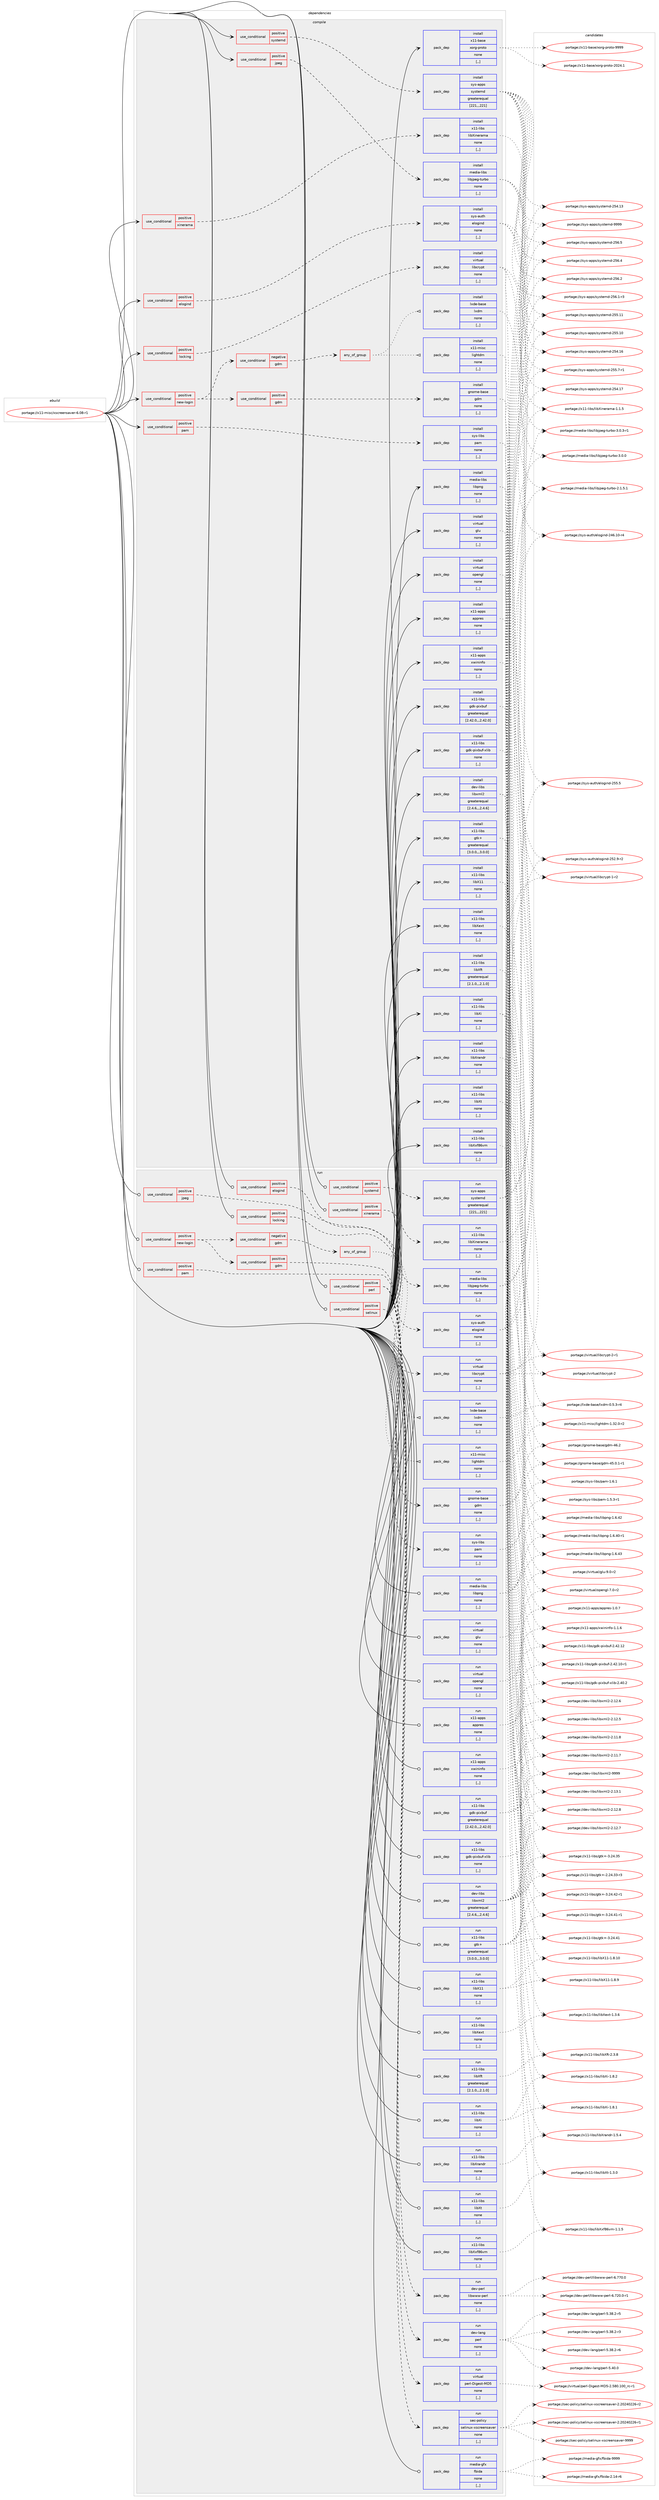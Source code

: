 digraph prolog {

# *************
# Graph options
# *************

newrank=true;
concentrate=true;
compound=true;
graph [rankdir=LR,fontname=Helvetica,fontsize=10,ranksep=1.5];#, ranksep=2.5, nodesep=0.2];
edge  [arrowhead=vee];
node  [fontname=Helvetica,fontsize=10];

# **********
# The ebuild
# **********

subgraph cluster_leftcol {
color=gray;
label=<<i>ebuild</i>>;
id [label="portage://x11-misc/xscreensaver-6.08-r1", color=red, width=4, href="../x11-misc/xscreensaver-6.08-r1.svg"];
}

# ****************
# The dependencies
# ****************

subgraph cluster_midcol {
color=gray;
label=<<i>dependencies</i>>;
subgraph cluster_compile {
fillcolor="#eeeeee";
style=filled;
label=<<i>compile</i>>;
subgraph cond12636 {
dependency36444 [label=<<TABLE BORDER="0" CELLBORDER="1" CELLSPACING="0" CELLPADDING="4"><TR><TD ROWSPAN="3" CELLPADDING="10">use_conditional</TD></TR><TR><TD>positive</TD></TR><TR><TD>elogind</TD></TR></TABLE>>, shape=none, color=red];
subgraph pack23523 {
dependency36445 [label=<<TABLE BORDER="0" CELLBORDER="1" CELLSPACING="0" CELLPADDING="4" WIDTH="220"><TR><TD ROWSPAN="6" CELLPADDING="30">pack_dep</TD></TR><TR><TD WIDTH="110">install</TD></TR><TR><TD>sys-auth</TD></TR><TR><TD>elogind</TD></TR><TR><TD>none</TD></TR><TR><TD>[,,]</TD></TR></TABLE>>, shape=none, color=blue];
}
dependency36444:e -> dependency36445:w [weight=20,style="dashed",arrowhead="vee"];
}
id:e -> dependency36444:w [weight=20,style="solid",arrowhead="vee"];
subgraph cond12637 {
dependency36446 [label=<<TABLE BORDER="0" CELLBORDER="1" CELLSPACING="0" CELLPADDING="4"><TR><TD ROWSPAN="3" CELLPADDING="10">use_conditional</TD></TR><TR><TD>positive</TD></TR><TR><TD>jpeg</TD></TR></TABLE>>, shape=none, color=red];
subgraph pack23524 {
dependency36447 [label=<<TABLE BORDER="0" CELLBORDER="1" CELLSPACING="0" CELLPADDING="4" WIDTH="220"><TR><TD ROWSPAN="6" CELLPADDING="30">pack_dep</TD></TR><TR><TD WIDTH="110">install</TD></TR><TR><TD>media-libs</TD></TR><TR><TD>libjpeg-turbo</TD></TR><TR><TD>none</TD></TR><TR><TD>[,,]</TD></TR></TABLE>>, shape=none, color=blue];
}
dependency36446:e -> dependency36447:w [weight=20,style="dashed",arrowhead="vee"];
}
id:e -> dependency36446:w [weight=20,style="solid",arrowhead="vee"];
subgraph cond12638 {
dependency36448 [label=<<TABLE BORDER="0" CELLBORDER="1" CELLSPACING="0" CELLPADDING="4"><TR><TD ROWSPAN="3" CELLPADDING="10">use_conditional</TD></TR><TR><TD>positive</TD></TR><TR><TD>locking</TD></TR></TABLE>>, shape=none, color=red];
subgraph pack23525 {
dependency36449 [label=<<TABLE BORDER="0" CELLBORDER="1" CELLSPACING="0" CELLPADDING="4" WIDTH="220"><TR><TD ROWSPAN="6" CELLPADDING="30">pack_dep</TD></TR><TR><TD WIDTH="110">install</TD></TR><TR><TD>virtual</TD></TR><TR><TD>libcrypt</TD></TR><TR><TD>none</TD></TR><TR><TD>[,,]</TD></TR></TABLE>>, shape=none, color=blue];
}
dependency36448:e -> dependency36449:w [weight=20,style="dashed",arrowhead="vee"];
}
id:e -> dependency36448:w [weight=20,style="solid",arrowhead="vee"];
subgraph cond12639 {
dependency36450 [label=<<TABLE BORDER="0" CELLBORDER="1" CELLSPACING="0" CELLPADDING="4"><TR><TD ROWSPAN="3" CELLPADDING="10">use_conditional</TD></TR><TR><TD>positive</TD></TR><TR><TD>new-login</TD></TR></TABLE>>, shape=none, color=red];
subgraph cond12640 {
dependency36451 [label=<<TABLE BORDER="0" CELLBORDER="1" CELLSPACING="0" CELLPADDING="4"><TR><TD ROWSPAN="3" CELLPADDING="10">use_conditional</TD></TR><TR><TD>positive</TD></TR><TR><TD>gdm</TD></TR></TABLE>>, shape=none, color=red];
subgraph pack23526 {
dependency36452 [label=<<TABLE BORDER="0" CELLBORDER="1" CELLSPACING="0" CELLPADDING="4" WIDTH="220"><TR><TD ROWSPAN="6" CELLPADDING="30">pack_dep</TD></TR><TR><TD WIDTH="110">install</TD></TR><TR><TD>gnome-base</TD></TR><TR><TD>gdm</TD></TR><TR><TD>none</TD></TR><TR><TD>[,,]</TD></TR></TABLE>>, shape=none, color=blue];
}
dependency36451:e -> dependency36452:w [weight=20,style="dashed",arrowhead="vee"];
}
dependency36450:e -> dependency36451:w [weight=20,style="dashed",arrowhead="vee"];
subgraph cond12641 {
dependency36453 [label=<<TABLE BORDER="0" CELLBORDER="1" CELLSPACING="0" CELLPADDING="4"><TR><TD ROWSPAN="3" CELLPADDING="10">use_conditional</TD></TR><TR><TD>negative</TD></TR><TR><TD>gdm</TD></TR></TABLE>>, shape=none, color=red];
subgraph any275 {
dependency36454 [label=<<TABLE BORDER="0" CELLBORDER="1" CELLSPACING="0" CELLPADDING="4"><TR><TD CELLPADDING="10">any_of_group</TD></TR></TABLE>>, shape=none, color=red];subgraph pack23527 {
dependency36455 [label=<<TABLE BORDER="0" CELLBORDER="1" CELLSPACING="0" CELLPADDING="4" WIDTH="220"><TR><TD ROWSPAN="6" CELLPADDING="30">pack_dep</TD></TR><TR><TD WIDTH="110">install</TD></TR><TR><TD>x11-misc</TD></TR><TR><TD>lightdm</TD></TR><TR><TD>none</TD></TR><TR><TD>[,,]</TD></TR></TABLE>>, shape=none, color=blue];
}
dependency36454:e -> dependency36455:w [weight=20,style="dotted",arrowhead="oinv"];
subgraph pack23528 {
dependency36456 [label=<<TABLE BORDER="0" CELLBORDER="1" CELLSPACING="0" CELLPADDING="4" WIDTH="220"><TR><TD ROWSPAN="6" CELLPADDING="30">pack_dep</TD></TR><TR><TD WIDTH="110">install</TD></TR><TR><TD>lxde-base</TD></TR><TR><TD>lxdm</TD></TR><TR><TD>none</TD></TR><TR><TD>[,,]</TD></TR></TABLE>>, shape=none, color=blue];
}
dependency36454:e -> dependency36456:w [weight=20,style="dotted",arrowhead="oinv"];
}
dependency36453:e -> dependency36454:w [weight=20,style="dashed",arrowhead="vee"];
}
dependency36450:e -> dependency36453:w [weight=20,style="dashed",arrowhead="vee"];
}
id:e -> dependency36450:w [weight=20,style="solid",arrowhead="vee"];
subgraph cond12642 {
dependency36457 [label=<<TABLE BORDER="0" CELLBORDER="1" CELLSPACING="0" CELLPADDING="4"><TR><TD ROWSPAN="3" CELLPADDING="10">use_conditional</TD></TR><TR><TD>positive</TD></TR><TR><TD>pam</TD></TR></TABLE>>, shape=none, color=red];
subgraph pack23529 {
dependency36458 [label=<<TABLE BORDER="0" CELLBORDER="1" CELLSPACING="0" CELLPADDING="4" WIDTH="220"><TR><TD ROWSPAN="6" CELLPADDING="30">pack_dep</TD></TR><TR><TD WIDTH="110">install</TD></TR><TR><TD>sys-libs</TD></TR><TR><TD>pam</TD></TR><TR><TD>none</TD></TR><TR><TD>[,,]</TD></TR></TABLE>>, shape=none, color=blue];
}
dependency36457:e -> dependency36458:w [weight=20,style="dashed",arrowhead="vee"];
}
id:e -> dependency36457:w [weight=20,style="solid",arrowhead="vee"];
subgraph cond12643 {
dependency36459 [label=<<TABLE BORDER="0" CELLBORDER="1" CELLSPACING="0" CELLPADDING="4"><TR><TD ROWSPAN="3" CELLPADDING="10">use_conditional</TD></TR><TR><TD>positive</TD></TR><TR><TD>systemd</TD></TR></TABLE>>, shape=none, color=red];
subgraph pack23530 {
dependency36460 [label=<<TABLE BORDER="0" CELLBORDER="1" CELLSPACING="0" CELLPADDING="4" WIDTH="220"><TR><TD ROWSPAN="6" CELLPADDING="30">pack_dep</TD></TR><TR><TD WIDTH="110">install</TD></TR><TR><TD>sys-apps</TD></TR><TR><TD>systemd</TD></TR><TR><TD>greaterequal</TD></TR><TR><TD>[221,,,221]</TD></TR></TABLE>>, shape=none, color=blue];
}
dependency36459:e -> dependency36460:w [weight=20,style="dashed",arrowhead="vee"];
}
id:e -> dependency36459:w [weight=20,style="solid",arrowhead="vee"];
subgraph cond12644 {
dependency36461 [label=<<TABLE BORDER="0" CELLBORDER="1" CELLSPACING="0" CELLPADDING="4"><TR><TD ROWSPAN="3" CELLPADDING="10">use_conditional</TD></TR><TR><TD>positive</TD></TR><TR><TD>xinerama</TD></TR></TABLE>>, shape=none, color=red];
subgraph pack23531 {
dependency36462 [label=<<TABLE BORDER="0" CELLBORDER="1" CELLSPACING="0" CELLPADDING="4" WIDTH="220"><TR><TD ROWSPAN="6" CELLPADDING="30">pack_dep</TD></TR><TR><TD WIDTH="110">install</TD></TR><TR><TD>x11-libs</TD></TR><TR><TD>libXinerama</TD></TR><TR><TD>none</TD></TR><TR><TD>[,,]</TD></TR></TABLE>>, shape=none, color=blue];
}
dependency36461:e -> dependency36462:w [weight=20,style="dashed",arrowhead="vee"];
}
id:e -> dependency36461:w [weight=20,style="solid",arrowhead="vee"];
subgraph pack23532 {
dependency36463 [label=<<TABLE BORDER="0" CELLBORDER="1" CELLSPACING="0" CELLPADDING="4" WIDTH="220"><TR><TD ROWSPAN="6" CELLPADDING="30">pack_dep</TD></TR><TR><TD WIDTH="110">install</TD></TR><TR><TD>dev-libs</TD></TR><TR><TD>libxml2</TD></TR><TR><TD>greaterequal</TD></TR><TR><TD>[2.4.6,,,2.4.6]</TD></TR></TABLE>>, shape=none, color=blue];
}
id:e -> dependency36463:w [weight=20,style="solid",arrowhead="vee"];
subgraph pack23533 {
dependency36464 [label=<<TABLE BORDER="0" CELLBORDER="1" CELLSPACING="0" CELLPADDING="4" WIDTH="220"><TR><TD ROWSPAN="6" CELLPADDING="30">pack_dep</TD></TR><TR><TD WIDTH="110">install</TD></TR><TR><TD>media-libs</TD></TR><TR><TD>libpng</TD></TR><TR><TD>none</TD></TR><TR><TD>[,,]</TD></TR></TABLE>>, shape=none, color=blue];
}
id:e -> dependency36464:w [weight=20,style="solid",arrowhead="vee"];
subgraph pack23534 {
dependency36465 [label=<<TABLE BORDER="0" CELLBORDER="1" CELLSPACING="0" CELLPADDING="4" WIDTH="220"><TR><TD ROWSPAN="6" CELLPADDING="30">pack_dep</TD></TR><TR><TD WIDTH="110">install</TD></TR><TR><TD>virtual</TD></TR><TR><TD>glu</TD></TR><TR><TD>none</TD></TR><TR><TD>[,,]</TD></TR></TABLE>>, shape=none, color=blue];
}
id:e -> dependency36465:w [weight=20,style="solid",arrowhead="vee"];
subgraph pack23535 {
dependency36466 [label=<<TABLE BORDER="0" CELLBORDER="1" CELLSPACING="0" CELLPADDING="4" WIDTH="220"><TR><TD ROWSPAN="6" CELLPADDING="30">pack_dep</TD></TR><TR><TD WIDTH="110">install</TD></TR><TR><TD>virtual</TD></TR><TR><TD>opengl</TD></TR><TR><TD>none</TD></TR><TR><TD>[,,]</TD></TR></TABLE>>, shape=none, color=blue];
}
id:e -> dependency36466:w [weight=20,style="solid",arrowhead="vee"];
subgraph pack23536 {
dependency36467 [label=<<TABLE BORDER="0" CELLBORDER="1" CELLSPACING="0" CELLPADDING="4" WIDTH="220"><TR><TD ROWSPAN="6" CELLPADDING="30">pack_dep</TD></TR><TR><TD WIDTH="110">install</TD></TR><TR><TD>x11-apps</TD></TR><TR><TD>appres</TD></TR><TR><TD>none</TD></TR><TR><TD>[,,]</TD></TR></TABLE>>, shape=none, color=blue];
}
id:e -> dependency36467:w [weight=20,style="solid",arrowhead="vee"];
subgraph pack23537 {
dependency36468 [label=<<TABLE BORDER="0" CELLBORDER="1" CELLSPACING="0" CELLPADDING="4" WIDTH="220"><TR><TD ROWSPAN="6" CELLPADDING="30">pack_dep</TD></TR><TR><TD WIDTH="110">install</TD></TR><TR><TD>x11-apps</TD></TR><TR><TD>xwininfo</TD></TR><TR><TD>none</TD></TR><TR><TD>[,,]</TD></TR></TABLE>>, shape=none, color=blue];
}
id:e -> dependency36468:w [weight=20,style="solid",arrowhead="vee"];
subgraph pack23538 {
dependency36469 [label=<<TABLE BORDER="0" CELLBORDER="1" CELLSPACING="0" CELLPADDING="4" WIDTH="220"><TR><TD ROWSPAN="6" CELLPADDING="30">pack_dep</TD></TR><TR><TD WIDTH="110">install</TD></TR><TR><TD>x11-base</TD></TR><TR><TD>xorg-proto</TD></TR><TR><TD>none</TD></TR><TR><TD>[,,]</TD></TR></TABLE>>, shape=none, color=blue];
}
id:e -> dependency36469:w [weight=20,style="solid",arrowhead="vee"];
subgraph pack23539 {
dependency36470 [label=<<TABLE BORDER="0" CELLBORDER="1" CELLSPACING="0" CELLPADDING="4" WIDTH="220"><TR><TD ROWSPAN="6" CELLPADDING="30">pack_dep</TD></TR><TR><TD WIDTH="110">install</TD></TR><TR><TD>x11-libs</TD></TR><TR><TD>gdk-pixbuf</TD></TR><TR><TD>greaterequal</TD></TR><TR><TD>[2.42.0,,,2.42.0]</TD></TR></TABLE>>, shape=none, color=blue];
}
id:e -> dependency36470:w [weight=20,style="solid",arrowhead="vee"];
subgraph pack23540 {
dependency36471 [label=<<TABLE BORDER="0" CELLBORDER="1" CELLSPACING="0" CELLPADDING="4" WIDTH="220"><TR><TD ROWSPAN="6" CELLPADDING="30">pack_dep</TD></TR><TR><TD WIDTH="110">install</TD></TR><TR><TD>x11-libs</TD></TR><TR><TD>gdk-pixbuf-xlib</TD></TR><TR><TD>none</TD></TR><TR><TD>[,,]</TD></TR></TABLE>>, shape=none, color=blue];
}
id:e -> dependency36471:w [weight=20,style="solid",arrowhead="vee"];
subgraph pack23541 {
dependency36472 [label=<<TABLE BORDER="0" CELLBORDER="1" CELLSPACING="0" CELLPADDING="4" WIDTH="220"><TR><TD ROWSPAN="6" CELLPADDING="30">pack_dep</TD></TR><TR><TD WIDTH="110">install</TD></TR><TR><TD>x11-libs</TD></TR><TR><TD>gtk+</TD></TR><TR><TD>greaterequal</TD></TR><TR><TD>[3.0.0,,,3.0.0]</TD></TR></TABLE>>, shape=none, color=blue];
}
id:e -> dependency36472:w [weight=20,style="solid",arrowhead="vee"];
subgraph pack23542 {
dependency36473 [label=<<TABLE BORDER="0" CELLBORDER="1" CELLSPACING="0" CELLPADDING="4" WIDTH="220"><TR><TD ROWSPAN="6" CELLPADDING="30">pack_dep</TD></TR><TR><TD WIDTH="110">install</TD></TR><TR><TD>x11-libs</TD></TR><TR><TD>libX11</TD></TR><TR><TD>none</TD></TR><TR><TD>[,,]</TD></TR></TABLE>>, shape=none, color=blue];
}
id:e -> dependency36473:w [weight=20,style="solid",arrowhead="vee"];
subgraph pack23543 {
dependency36474 [label=<<TABLE BORDER="0" CELLBORDER="1" CELLSPACING="0" CELLPADDING="4" WIDTH="220"><TR><TD ROWSPAN="6" CELLPADDING="30">pack_dep</TD></TR><TR><TD WIDTH="110">install</TD></TR><TR><TD>x11-libs</TD></TR><TR><TD>libXext</TD></TR><TR><TD>none</TD></TR><TR><TD>[,,]</TD></TR></TABLE>>, shape=none, color=blue];
}
id:e -> dependency36474:w [weight=20,style="solid",arrowhead="vee"];
subgraph pack23544 {
dependency36475 [label=<<TABLE BORDER="0" CELLBORDER="1" CELLSPACING="0" CELLPADDING="4" WIDTH="220"><TR><TD ROWSPAN="6" CELLPADDING="30">pack_dep</TD></TR><TR><TD WIDTH="110">install</TD></TR><TR><TD>x11-libs</TD></TR><TR><TD>libXft</TD></TR><TR><TD>greaterequal</TD></TR><TR><TD>[2.1.0,,,2.1.0]</TD></TR></TABLE>>, shape=none, color=blue];
}
id:e -> dependency36475:w [weight=20,style="solid",arrowhead="vee"];
subgraph pack23545 {
dependency36476 [label=<<TABLE BORDER="0" CELLBORDER="1" CELLSPACING="0" CELLPADDING="4" WIDTH="220"><TR><TD ROWSPAN="6" CELLPADDING="30">pack_dep</TD></TR><TR><TD WIDTH="110">install</TD></TR><TR><TD>x11-libs</TD></TR><TR><TD>libXi</TD></TR><TR><TD>none</TD></TR><TR><TD>[,,]</TD></TR></TABLE>>, shape=none, color=blue];
}
id:e -> dependency36476:w [weight=20,style="solid",arrowhead="vee"];
subgraph pack23546 {
dependency36477 [label=<<TABLE BORDER="0" CELLBORDER="1" CELLSPACING="0" CELLPADDING="4" WIDTH="220"><TR><TD ROWSPAN="6" CELLPADDING="30">pack_dep</TD></TR><TR><TD WIDTH="110">install</TD></TR><TR><TD>x11-libs</TD></TR><TR><TD>libXrandr</TD></TR><TR><TD>none</TD></TR><TR><TD>[,,]</TD></TR></TABLE>>, shape=none, color=blue];
}
id:e -> dependency36477:w [weight=20,style="solid",arrowhead="vee"];
subgraph pack23547 {
dependency36478 [label=<<TABLE BORDER="0" CELLBORDER="1" CELLSPACING="0" CELLPADDING="4" WIDTH="220"><TR><TD ROWSPAN="6" CELLPADDING="30">pack_dep</TD></TR><TR><TD WIDTH="110">install</TD></TR><TR><TD>x11-libs</TD></TR><TR><TD>libXt</TD></TR><TR><TD>none</TD></TR><TR><TD>[,,]</TD></TR></TABLE>>, shape=none, color=blue];
}
id:e -> dependency36478:w [weight=20,style="solid",arrowhead="vee"];
subgraph pack23548 {
dependency36479 [label=<<TABLE BORDER="0" CELLBORDER="1" CELLSPACING="0" CELLPADDING="4" WIDTH="220"><TR><TD ROWSPAN="6" CELLPADDING="30">pack_dep</TD></TR><TR><TD WIDTH="110">install</TD></TR><TR><TD>x11-libs</TD></TR><TR><TD>libXxf86vm</TD></TR><TR><TD>none</TD></TR><TR><TD>[,,]</TD></TR></TABLE>>, shape=none, color=blue];
}
id:e -> dependency36479:w [weight=20,style="solid",arrowhead="vee"];
}
subgraph cluster_compileandrun {
fillcolor="#eeeeee";
style=filled;
label=<<i>compile and run</i>>;
}
subgraph cluster_run {
fillcolor="#eeeeee";
style=filled;
label=<<i>run</i>>;
subgraph cond12645 {
dependency36480 [label=<<TABLE BORDER="0" CELLBORDER="1" CELLSPACING="0" CELLPADDING="4"><TR><TD ROWSPAN="3" CELLPADDING="10">use_conditional</TD></TR><TR><TD>positive</TD></TR><TR><TD>elogind</TD></TR></TABLE>>, shape=none, color=red];
subgraph pack23549 {
dependency36481 [label=<<TABLE BORDER="0" CELLBORDER="1" CELLSPACING="0" CELLPADDING="4" WIDTH="220"><TR><TD ROWSPAN="6" CELLPADDING="30">pack_dep</TD></TR><TR><TD WIDTH="110">run</TD></TR><TR><TD>sys-auth</TD></TR><TR><TD>elogind</TD></TR><TR><TD>none</TD></TR><TR><TD>[,,]</TD></TR></TABLE>>, shape=none, color=blue];
}
dependency36480:e -> dependency36481:w [weight=20,style="dashed",arrowhead="vee"];
}
id:e -> dependency36480:w [weight=20,style="solid",arrowhead="odot"];
subgraph cond12646 {
dependency36482 [label=<<TABLE BORDER="0" CELLBORDER="1" CELLSPACING="0" CELLPADDING="4"><TR><TD ROWSPAN="3" CELLPADDING="10">use_conditional</TD></TR><TR><TD>positive</TD></TR><TR><TD>jpeg</TD></TR></TABLE>>, shape=none, color=red];
subgraph pack23550 {
dependency36483 [label=<<TABLE BORDER="0" CELLBORDER="1" CELLSPACING="0" CELLPADDING="4" WIDTH="220"><TR><TD ROWSPAN="6" CELLPADDING="30">pack_dep</TD></TR><TR><TD WIDTH="110">run</TD></TR><TR><TD>media-libs</TD></TR><TR><TD>libjpeg-turbo</TD></TR><TR><TD>none</TD></TR><TR><TD>[,,]</TD></TR></TABLE>>, shape=none, color=blue];
}
dependency36482:e -> dependency36483:w [weight=20,style="dashed",arrowhead="vee"];
}
id:e -> dependency36482:w [weight=20,style="solid",arrowhead="odot"];
subgraph cond12647 {
dependency36484 [label=<<TABLE BORDER="0" CELLBORDER="1" CELLSPACING="0" CELLPADDING="4"><TR><TD ROWSPAN="3" CELLPADDING="10">use_conditional</TD></TR><TR><TD>positive</TD></TR><TR><TD>locking</TD></TR></TABLE>>, shape=none, color=red];
subgraph pack23551 {
dependency36485 [label=<<TABLE BORDER="0" CELLBORDER="1" CELLSPACING="0" CELLPADDING="4" WIDTH="220"><TR><TD ROWSPAN="6" CELLPADDING="30">pack_dep</TD></TR><TR><TD WIDTH="110">run</TD></TR><TR><TD>virtual</TD></TR><TR><TD>libcrypt</TD></TR><TR><TD>none</TD></TR><TR><TD>[,,]</TD></TR></TABLE>>, shape=none, color=blue];
}
dependency36484:e -> dependency36485:w [weight=20,style="dashed",arrowhead="vee"];
}
id:e -> dependency36484:w [weight=20,style="solid",arrowhead="odot"];
subgraph cond12648 {
dependency36486 [label=<<TABLE BORDER="0" CELLBORDER="1" CELLSPACING="0" CELLPADDING="4"><TR><TD ROWSPAN="3" CELLPADDING="10">use_conditional</TD></TR><TR><TD>positive</TD></TR><TR><TD>new-login</TD></TR></TABLE>>, shape=none, color=red];
subgraph cond12649 {
dependency36487 [label=<<TABLE BORDER="0" CELLBORDER="1" CELLSPACING="0" CELLPADDING="4"><TR><TD ROWSPAN="3" CELLPADDING="10">use_conditional</TD></TR><TR><TD>positive</TD></TR><TR><TD>gdm</TD></TR></TABLE>>, shape=none, color=red];
subgraph pack23552 {
dependency36488 [label=<<TABLE BORDER="0" CELLBORDER="1" CELLSPACING="0" CELLPADDING="4" WIDTH="220"><TR><TD ROWSPAN="6" CELLPADDING="30">pack_dep</TD></TR><TR><TD WIDTH="110">run</TD></TR><TR><TD>gnome-base</TD></TR><TR><TD>gdm</TD></TR><TR><TD>none</TD></TR><TR><TD>[,,]</TD></TR></TABLE>>, shape=none, color=blue];
}
dependency36487:e -> dependency36488:w [weight=20,style="dashed",arrowhead="vee"];
}
dependency36486:e -> dependency36487:w [weight=20,style="dashed",arrowhead="vee"];
subgraph cond12650 {
dependency36489 [label=<<TABLE BORDER="0" CELLBORDER="1" CELLSPACING="0" CELLPADDING="4"><TR><TD ROWSPAN="3" CELLPADDING="10">use_conditional</TD></TR><TR><TD>negative</TD></TR><TR><TD>gdm</TD></TR></TABLE>>, shape=none, color=red];
subgraph any276 {
dependency36490 [label=<<TABLE BORDER="0" CELLBORDER="1" CELLSPACING="0" CELLPADDING="4"><TR><TD CELLPADDING="10">any_of_group</TD></TR></TABLE>>, shape=none, color=red];subgraph pack23553 {
dependency36491 [label=<<TABLE BORDER="0" CELLBORDER="1" CELLSPACING="0" CELLPADDING="4" WIDTH="220"><TR><TD ROWSPAN="6" CELLPADDING="30">pack_dep</TD></TR><TR><TD WIDTH="110">run</TD></TR><TR><TD>x11-misc</TD></TR><TR><TD>lightdm</TD></TR><TR><TD>none</TD></TR><TR><TD>[,,]</TD></TR></TABLE>>, shape=none, color=blue];
}
dependency36490:e -> dependency36491:w [weight=20,style="dotted",arrowhead="oinv"];
subgraph pack23554 {
dependency36492 [label=<<TABLE BORDER="0" CELLBORDER="1" CELLSPACING="0" CELLPADDING="4" WIDTH="220"><TR><TD ROWSPAN="6" CELLPADDING="30">pack_dep</TD></TR><TR><TD WIDTH="110">run</TD></TR><TR><TD>lxde-base</TD></TR><TR><TD>lxdm</TD></TR><TR><TD>none</TD></TR><TR><TD>[,,]</TD></TR></TABLE>>, shape=none, color=blue];
}
dependency36490:e -> dependency36492:w [weight=20,style="dotted",arrowhead="oinv"];
}
dependency36489:e -> dependency36490:w [weight=20,style="dashed",arrowhead="vee"];
}
dependency36486:e -> dependency36489:w [weight=20,style="dashed",arrowhead="vee"];
}
id:e -> dependency36486:w [weight=20,style="solid",arrowhead="odot"];
subgraph cond12651 {
dependency36493 [label=<<TABLE BORDER="0" CELLBORDER="1" CELLSPACING="0" CELLPADDING="4"><TR><TD ROWSPAN="3" CELLPADDING="10">use_conditional</TD></TR><TR><TD>positive</TD></TR><TR><TD>pam</TD></TR></TABLE>>, shape=none, color=red];
subgraph pack23555 {
dependency36494 [label=<<TABLE BORDER="0" CELLBORDER="1" CELLSPACING="0" CELLPADDING="4" WIDTH="220"><TR><TD ROWSPAN="6" CELLPADDING="30">pack_dep</TD></TR><TR><TD WIDTH="110">run</TD></TR><TR><TD>sys-libs</TD></TR><TR><TD>pam</TD></TR><TR><TD>none</TD></TR><TR><TD>[,,]</TD></TR></TABLE>>, shape=none, color=blue];
}
dependency36493:e -> dependency36494:w [weight=20,style="dashed",arrowhead="vee"];
}
id:e -> dependency36493:w [weight=20,style="solid",arrowhead="odot"];
subgraph cond12652 {
dependency36495 [label=<<TABLE BORDER="0" CELLBORDER="1" CELLSPACING="0" CELLPADDING="4"><TR><TD ROWSPAN="3" CELLPADDING="10">use_conditional</TD></TR><TR><TD>positive</TD></TR><TR><TD>perl</TD></TR></TABLE>>, shape=none, color=red];
subgraph pack23556 {
dependency36496 [label=<<TABLE BORDER="0" CELLBORDER="1" CELLSPACING="0" CELLPADDING="4" WIDTH="220"><TR><TD ROWSPAN="6" CELLPADDING="30">pack_dep</TD></TR><TR><TD WIDTH="110">run</TD></TR><TR><TD>dev-lang</TD></TR><TR><TD>perl</TD></TR><TR><TD>none</TD></TR><TR><TD>[,,]</TD></TR></TABLE>>, shape=none, color=blue];
}
dependency36495:e -> dependency36496:w [weight=20,style="dashed",arrowhead="vee"];
subgraph pack23557 {
dependency36497 [label=<<TABLE BORDER="0" CELLBORDER="1" CELLSPACING="0" CELLPADDING="4" WIDTH="220"><TR><TD ROWSPAN="6" CELLPADDING="30">pack_dep</TD></TR><TR><TD WIDTH="110">run</TD></TR><TR><TD>dev-perl</TD></TR><TR><TD>libwww-perl</TD></TR><TR><TD>none</TD></TR><TR><TD>[,,]</TD></TR></TABLE>>, shape=none, color=blue];
}
dependency36495:e -> dependency36497:w [weight=20,style="dashed",arrowhead="vee"];
subgraph pack23558 {
dependency36498 [label=<<TABLE BORDER="0" CELLBORDER="1" CELLSPACING="0" CELLPADDING="4" WIDTH="220"><TR><TD ROWSPAN="6" CELLPADDING="30">pack_dep</TD></TR><TR><TD WIDTH="110">run</TD></TR><TR><TD>virtual</TD></TR><TR><TD>perl-Digest-MD5</TD></TR><TR><TD>none</TD></TR><TR><TD>[,,]</TD></TR></TABLE>>, shape=none, color=blue];
}
dependency36495:e -> dependency36498:w [weight=20,style="dashed",arrowhead="vee"];
}
id:e -> dependency36495:w [weight=20,style="solid",arrowhead="odot"];
subgraph cond12653 {
dependency36499 [label=<<TABLE BORDER="0" CELLBORDER="1" CELLSPACING="0" CELLPADDING="4"><TR><TD ROWSPAN="3" CELLPADDING="10">use_conditional</TD></TR><TR><TD>positive</TD></TR><TR><TD>selinux</TD></TR></TABLE>>, shape=none, color=red];
subgraph pack23559 {
dependency36500 [label=<<TABLE BORDER="0" CELLBORDER="1" CELLSPACING="0" CELLPADDING="4" WIDTH="220"><TR><TD ROWSPAN="6" CELLPADDING="30">pack_dep</TD></TR><TR><TD WIDTH="110">run</TD></TR><TR><TD>sec-policy</TD></TR><TR><TD>selinux-xscreensaver</TD></TR><TR><TD>none</TD></TR><TR><TD>[,,]</TD></TR></TABLE>>, shape=none, color=blue];
}
dependency36499:e -> dependency36500:w [weight=20,style="dashed",arrowhead="vee"];
}
id:e -> dependency36499:w [weight=20,style="solid",arrowhead="odot"];
subgraph cond12654 {
dependency36501 [label=<<TABLE BORDER="0" CELLBORDER="1" CELLSPACING="0" CELLPADDING="4"><TR><TD ROWSPAN="3" CELLPADDING="10">use_conditional</TD></TR><TR><TD>positive</TD></TR><TR><TD>systemd</TD></TR></TABLE>>, shape=none, color=red];
subgraph pack23560 {
dependency36502 [label=<<TABLE BORDER="0" CELLBORDER="1" CELLSPACING="0" CELLPADDING="4" WIDTH="220"><TR><TD ROWSPAN="6" CELLPADDING="30">pack_dep</TD></TR><TR><TD WIDTH="110">run</TD></TR><TR><TD>sys-apps</TD></TR><TR><TD>systemd</TD></TR><TR><TD>greaterequal</TD></TR><TR><TD>[221,,,221]</TD></TR></TABLE>>, shape=none, color=blue];
}
dependency36501:e -> dependency36502:w [weight=20,style="dashed",arrowhead="vee"];
}
id:e -> dependency36501:w [weight=20,style="solid",arrowhead="odot"];
subgraph cond12655 {
dependency36503 [label=<<TABLE BORDER="0" CELLBORDER="1" CELLSPACING="0" CELLPADDING="4"><TR><TD ROWSPAN="3" CELLPADDING="10">use_conditional</TD></TR><TR><TD>positive</TD></TR><TR><TD>xinerama</TD></TR></TABLE>>, shape=none, color=red];
subgraph pack23561 {
dependency36504 [label=<<TABLE BORDER="0" CELLBORDER="1" CELLSPACING="0" CELLPADDING="4" WIDTH="220"><TR><TD ROWSPAN="6" CELLPADDING="30">pack_dep</TD></TR><TR><TD WIDTH="110">run</TD></TR><TR><TD>x11-libs</TD></TR><TR><TD>libXinerama</TD></TR><TR><TD>none</TD></TR><TR><TD>[,,]</TD></TR></TABLE>>, shape=none, color=blue];
}
dependency36503:e -> dependency36504:w [weight=20,style="dashed",arrowhead="vee"];
}
id:e -> dependency36503:w [weight=20,style="solid",arrowhead="odot"];
subgraph pack23562 {
dependency36505 [label=<<TABLE BORDER="0" CELLBORDER="1" CELLSPACING="0" CELLPADDING="4" WIDTH="220"><TR><TD ROWSPAN="6" CELLPADDING="30">pack_dep</TD></TR><TR><TD WIDTH="110">run</TD></TR><TR><TD>dev-libs</TD></TR><TR><TD>libxml2</TD></TR><TR><TD>greaterequal</TD></TR><TR><TD>[2.4.6,,,2.4.6]</TD></TR></TABLE>>, shape=none, color=blue];
}
id:e -> dependency36505:w [weight=20,style="solid",arrowhead="odot"];
subgraph pack23563 {
dependency36506 [label=<<TABLE BORDER="0" CELLBORDER="1" CELLSPACING="0" CELLPADDING="4" WIDTH="220"><TR><TD ROWSPAN="6" CELLPADDING="30">pack_dep</TD></TR><TR><TD WIDTH="110">run</TD></TR><TR><TD>media-gfx</TD></TR><TR><TD>fbida</TD></TR><TR><TD>none</TD></TR><TR><TD>[,,]</TD></TR></TABLE>>, shape=none, color=blue];
}
id:e -> dependency36506:w [weight=20,style="solid",arrowhead="odot"];
subgraph pack23564 {
dependency36507 [label=<<TABLE BORDER="0" CELLBORDER="1" CELLSPACING="0" CELLPADDING="4" WIDTH="220"><TR><TD ROWSPAN="6" CELLPADDING="30">pack_dep</TD></TR><TR><TD WIDTH="110">run</TD></TR><TR><TD>media-libs</TD></TR><TR><TD>libpng</TD></TR><TR><TD>none</TD></TR><TR><TD>[,,]</TD></TR></TABLE>>, shape=none, color=blue];
}
id:e -> dependency36507:w [weight=20,style="solid",arrowhead="odot"];
subgraph pack23565 {
dependency36508 [label=<<TABLE BORDER="0" CELLBORDER="1" CELLSPACING="0" CELLPADDING="4" WIDTH="220"><TR><TD ROWSPAN="6" CELLPADDING="30">pack_dep</TD></TR><TR><TD WIDTH="110">run</TD></TR><TR><TD>virtual</TD></TR><TR><TD>glu</TD></TR><TR><TD>none</TD></TR><TR><TD>[,,]</TD></TR></TABLE>>, shape=none, color=blue];
}
id:e -> dependency36508:w [weight=20,style="solid",arrowhead="odot"];
subgraph pack23566 {
dependency36509 [label=<<TABLE BORDER="0" CELLBORDER="1" CELLSPACING="0" CELLPADDING="4" WIDTH="220"><TR><TD ROWSPAN="6" CELLPADDING="30">pack_dep</TD></TR><TR><TD WIDTH="110">run</TD></TR><TR><TD>virtual</TD></TR><TR><TD>opengl</TD></TR><TR><TD>none</TD></TR><TR><TD>[,,]</TD></TR></TABLE>>, shape=none, color=blue];
}
id:e -> dependency36509:w [weight=20,style="solid",arrowhead="odot"];
subgraph pack23567 {
dependency36510 [label=<<TABLE BORDER="0" CELLBORDER="1" CELLSPACING="0" CELLPADDING="4" WIDTH="220"><TR><TD ROWSPAN="6" CELLPADDING="30">pack_dep</TD></TR><TR><TD WIDTH="110">run</TD></TR><TR><TD>x11-apps</TD></TR><TR><TD>appres</TD></TR><TR><TD>none</TD></TR><TR><TD>[,,]</TD></TR></TABLE>>, shape=none, color=blue];
}
id:e -> dependency36510:w [weight=20,style="solid",arrowhead="odot"];
subgraph pack23568 {
dependency36511 [label=<<TABLE BORDER="0" CELLBORDER="1" CELLSPACING="0" CELLPADDING="4" WIDTH="220"><TR><TD ROWSPAN="6" CELLPADDING="30">pack_dep</TD></TR><TR><TD WIDTH="110">run</TD></TR><TR><TD>x11-apps</TD></TR><TR><TD>xwininfo</TD></TR><TR><TD>none</TD></TR><TR><TD>[,,]</TD></TR></TABLE>>, shape=none, color=blue];
}
id:e -> dependency36511:w [weight=20,style="solid",arrowhead="odot"];
subgraph pack23569 {
dependency36512 [label=<<TABLE BORDER="0" CELLBORDER="1" CELLSPACING="0" CELLPADDING="4" WIDTH="220"><TR><TD ROWSPAN="6" CELLPADDING="30">pack_dep</TD></TR><TR><TD WIDTH="110">run</TD></TR><TR><TD>x11-libs</TD></TR><TR><TD>gdk-pixbuf</TD></TR><TR><TD>greaterequal</TD></TR><TR><TD>[2.42.0,,,2.42.0]</TD></TR></TABLE>>, shape=none, color=blue];
}
id:e -> dependency36512:w [weight=20,style="solid",arrowhead="odot"];
subgraph pack23570 {
dependency36513 [label=<<TABLE BORDER="0" CELLBORDER="1" CELLSPACING="0" CELLPADDING="4" WIDTH="220"><TR><TD ROWSPAN="6" CELLPADDING="30">pack_dep</TD></TR><TR><TD WIDTH="110">run</TD></TR><TR><TD>x11-libs</TD></TR><TR><TD>gdk-pixbuf-xlib</TD></TR><TR><TD>none</TD></TR><TR><TD>[,,]</TD></TR></TABLE>>, shape=none, color=blue];
}
id:e -> dependency36513:w [weight=20,style="solid",arrowhead="odot"];
subgraph pack23571 {
dependency36514 [label=<<TABLE BORDER="0" CELLBORDER="1" CELLSPACING="0" CELLPADDING="4" WIDTH="220"><TR><TD ROWSPAN="6" CELLPADDING="30">pack_dep</TD></TR><TR><TD WIDTH="110">run</TD></TR><TR><TD>x11-libs</TD></TR><TR><TD>gtk+</TD></TR><TR><TD>greaterequal</TD></TR><TR><TD>[3.0.0,,,3.0.0]</TD></TR></TABLE>>, shape=none, color=blue];
}
id:e -> dependency36514:w [weight=20,style="solid",arrowhead="odot"];
subgraph pack23572 {
dependency36515 [label=<<TABLE BORDER="0" CELLBORDER="1" CELLSPACING="0" CELLPADDING="4" WIDTH="220"><TR><TD ROWSPAN="6" CELLPADDING="30">pack_dep</TD></TR><TR><TD WIDTH="110">run</TD></TR><TR><TD>x11-libs</TD></TR><TR><TD>libX11</TD></TR><TR><TD>none</TD></TR><TR><TD>[,,]</TD></TR></TABLE>>, shape=none, color=blue];
}
id:e -> dependency36515:w [weight=20,style="solid",arrowhead="odot"];
subgraph pack23573 {
dependency36516 [label=<<TABLE BORDER="0" CELLBORDER="1" CELLSPACING="0" CELLPADDING="4" WIDTH="220"><TR><TD ROWSPAN="6" CELLPADDING="30">pack_dep</TD></TR><TR><TD WIDTH="110">run</TD></TR><TR><TD>x11-libs</TD></TR><TR><TD>libXext</TD></TR><TR><TD>none</TD></TR><TR><TD>[,,]</TD></TR></TABLE>>, shape=none, color=blue];
}
id:e -> dependency36516:w [weight=20,style="solid",arrowhead="odot"];
subgraph pack23574 {
dependency36517 [label=<<TABLE BORDER="0" CELLBORDER="1" CELLSPACING="0" CELLPADDING="4" WIDTH="220"><TR><TD ROWSPAN="6" CELLPADDING="30">pack_dep</TD></TR><TR><TD WIDTH="110">run</TD></TR><TR><TD>x11-libs</TD></TR><TR><TD>libXft</TD></TR><TR><TD>greaterequal</TD></TR><TR><TD>[2.1.0,,,2.1.0]</TD></TR></TABLE>>, shape=none, color=blue];
}
id:e -> dependency36517:w [weight=20,style="solid",arrowhead="odot"];
subgraph pack23575 {
dependency36518 [label=<<TABLE BORDER="0" CELLBORDER="1" CELLSPACING="0" CELLPADDING="4" WIDTH="220"><TR><TD ROWSPAN="6" CELLPADDING="30">pack_dep</TD></TR><TR><TD WIDTH="110">run</TD></TR><TR><TD>x11-libs</TD></TR><TR><TD>libXi</TD></TR><TR><TD>none</TD></TR><TR><TD>[,,]</TD></TR></TABLE>>, shape=none, color=blue];
}
id:e -> dependency36518:w [weight=20,style="solid",arrowhead="odot"];
subgraph pack23576 {
dependency36519 [label=<<TABLE BORDER="0" CELLBORDER="1" CELLSPACING="0" CELLPADDING="4" WIDTH="220"><TR><TD ROWSPAN="6" CELLPADDING="30">pack_dep</TD></TR><TR><TD WIDTH="110">run</TD></TR><TR><TD>x11-libs</TD></TR><TR><TD>libXrandr</TD></TR><TR><TD>none</TD></TR><TR><TD>[,,]</TD></TR></TABLE>>, shape=none, color=blue];
}
id:e -> dependency36519:w [weight=20,style="solid",arrowhead="odot"];
subgraph pack23577 {
dependency36520 [label=<<TABLE BORDER="0" CELLBORDER="1" CELLSPACING="0" CELLPADDING="4" WIDTH="220"><TR><TD ROWSPAN="6" CELLPADDING="30">pack_dep</TD></TR><TR><TD WIDTH="110">run</TD></TR><TR><TD>x11-libs</TD></TR><TR><TD>libXt</TD></TR><TR><TD>none</TD></TR><TR><TD>[,,]</TD></TR></TABLE>>, shape=none, color=blue];
}
id:e -> dependency36520:w [weight=20,style="solid",arrowhead="odot"];
subgraph pack23578 {
dependency36521 [label=<<TABLE BORDER="0" CELLBORDER="1" CELLSPACING="0" CELLPADDING="4" WIDTH="220"><TR><TD ROWSPAN="6" CELLPADDING="30">pack_dep</TD></TR><TR><TD WIDTH="110">run</TD></TR><TR><TD>x11-libs</TD></TR><TR><TD>libXxf86vm</TD></TR><TR><TD>none</TD></TR><TR><TD>[,,]</TD></TR></TABLE>>, shape=none, color=blue];
}
id:e -> dependency36521:w [weight=20,style="solid",arrowhead="odot"];
}
}

# **************
# The candidates
# **************

subgraph cluster_choices {
rank=same;
color=gray;
label=<<i>candidates</i>>;

subgraph choice23523 {
color=black;
nodesep=1;
choice115121115459711711610447101108111103105110100455053534653 [label="portage://sys-auth/elogind-255.5", color=red, width=4,href="../sys-auth/elogind-255.5.svg"];
choice1151211154597117116104471011081111031051101004550535046574511450 [label="portage://sys-auth/elogind-252.9-r2", color=red, width=4,href="../sys-auth/elogind-252.9-r2.svg"];
choice115121115459711711610447101108111103105110100455052544649484511452 [label="portage://sys-auth/elogind-246.10-r4", color=red, width=4,href="../sys-auth/elogind-246.10-r4.svg"];
dependency36445:e -> choice115121115459711711610447101108111103105110100455053534653:w [style=dotted,weight="100"];
dependency36445:e -> choice1151211154597117116104471011081111031051101004550535046574511450:w [style=dotted,weight="100"];
dependency36445:e -> choice115121115459711711610447101108111103105110100455052544649484511452:w [style=dotted,weight="100"];
}
subgraph choice23524 {
color=black;
nodesep=1;
choice109101100105974510810598115471081059810611210110345116117114981114551464846514511449 [label="portage://media-libs/libjpeg-turbo-3.0.3-r1", color=red, width=4,href="../media-libs/libjpeg-turbo-3.0.3-r1.svg"];
choice10910110010597451081059811547108105981061121011034511611711498111455146484648 [label="portage://media-libs/libjpeg-turbo-3.0.0", color=red, width=4,href="../media-libs/libjpeg-turbo-3.0.0.svg"];
choice109101100105974510810598115471081059810611210110345116117114981114550464946534649 [label="portage://media-libs/libjpeg-turbo-2.1.5.1", color=red, width=4,href="../media-libs/libjpeg-turbo-2.1.5.1.svg"];
dependency36447:e -> choice109101100105974510810598115471081059810611210110345116117114981114551464846514511449:w [style=dotted,weight="100"];
dependency36447:e -> choice10910110010597451081059811547108105981061121011034511611711498111455146484648:w [style=dotted,weight="100"];
dependency36447:e -> choice109101100105974510810598115471081059810611210110345116117114981114550464946534649:w [style=dotted,weight="100"];
}
subgraph choice23525 {
color=black;
nodesep=1;
choice1181051141161179710847108105989911412111211645504511449 [label="portage://virtual/libcrypt-2-r1", color=red, width=4,href="../virtual/libcrypt-2-r1.svg"];
choice118105114116117971084710810598991141211121164550 [label="portage://virtual/libcrypt-2", color=red, width=4,href="../virtual/libcrypt-2.svg"];
choice1181051141161179710847108105989911412111211645494511450 [label="portage://virtual/libcrypt-1-r2", color=red, width=4,href="../virtual/libcrypt-1-r2.svg"];
dependency36449:e -> choice1181051141161179710847108105989911412111211645504511449:w [style=dotted,weight="100"];
dependency36449:e -> choice118105114116117971084710810598991141211121164550:w [style=dotted,weight="100"];
dependency36449:e -> choice1181051141161179710847108105989911412111211645494511450:w [style=dotted,weight="100"];
}
subgraph choice23526 {
color=black;
nodesep=1;
choice103110111109101459897115101471031001094552544650 [label="portage://gnome-base/gdm-46.2", color=red, width=4,href="../gnome-base/gdm-46.2.svg"];
choice10311011110910145989711510147103100109455253464846494511449 [label="portage://gnome-base/gdm-45.0.1-r1", color=red, width=4,href="../gnome-base/gdm-45.0.1-r1.svg"];
dependency36452:e -> choice103110111109101459897115101471031001094552544650:w [style=dotted,weight="100"];
dependency36452:e -> choice10311011110910145989711510147103100109455253464846494511449:w [style=dotted,weight="100"];
}
subgraph choice23527 {
color=black;
nodesep=1;
choice1204949451091051159947108105103104116100109454946515046484511450 [label="portage://x11-misc/lightdm-1.32.0-r2", color=red, width=4,href="../x11-misc/lightdm-1.32.0-r2.svg"];
dependency36455:e -> choice1204949451091051159947108105103104116100109454946515046484511450:w [style=dotted,weight="100"];
}
subgraph choice23528 {
color=black;
nodesep=1;
choice108120100101459897115101471081201001094548465346514511452 [label="portage://lxde-base/lxdm-0.5.3-r4", color=red, width=4,href="../lxde-base/lxdm-0.5.3-r4.svg"];
dependency36456:e -> choice108120100101459897115101471081201001094548465346514511452:w [style=dotted,weight="100"];
}
subgraph choice23529 {
color=black;
nodesep=1;
choice11512111545108105981154711297109454946544649 [label="portage://sys-libs/pam-1.6.1", color=red, width=4,href="../sys-libs/pam-1.6.1.svg"];
choice115121115451081059811547112971094549465346514511449 [label="portage://sys-libs/pam-1.5.3-r1", color=red, width=4,href="../sys-libs/pam-1.5.3-r1.svg"];
dependency36458:e -> choice11512111545108105981154711297109454946544649:w [style=dotted,weight="100"];
dependency36458:e -> choice115121115451081059811547112971094549465346514511449:w [style=dotted,weight="100"];
}
subgraph choice23530 {
color=black;
nodesep=1;
choice1151211154597112112115471151211151161011091004557575757 [label="portage://sys-apps/systemd-9999", color=red, width=4,href="../sys-apps/systemd-9999.svg"];
choice115121115459711211211547115121115116101109100455053544653 [label="portage://sys-apps/systemd-256.5", color=red, width=4,href="../sys-apps/systemd-256.5.svg"];
choice115121115459711211211547115121115116101109100455053544652 [label="portage://sys-apps/systemd-256.4", color=red, width=4,href="../sys-apps/systemd-256.4.svg"];
choice115121115459711211211547115121115116101109100455053544650 [label="portage://sys-apps/systemd-256.2", color=red, width=4,href="../sys-apps/systemd-256.2.svg"];
choice1151211154597112112115471151211151161011091004550535446494511451 [label="portage://sys-apps/systemd-256.1-r3", color=red, width=4,href="../sys-apps/systemd-256.1-r3.svg"];
choice11512111545971121121154711512111511610110910045505353464949 [label="portage://sys-apps/systemd-255.11", color=red, width=4,href="../sys-apps/systemd-255.11.svg"];
choice11512111545971121121154711512111511610110910045505353464948 [label="portage://sys-apps/systemd-255.10", color=red, width=4,href="../sys-apps/systemd-255.10.svg"];
choice1151211154597112112115471151211151161011091004550535346554511449 [label="portage://sys-apps/systemd-255.7-r1", color=red, width=4,href="../sys-apps/systemd-255.7-r1.svg"];
choice11512111545971121121154711512111511610110910045505352464955 [label="portage://sys-apps/systemd-254.17", color=red, width=4,href="../sys-apps/systemd-254.17.svg"];
choice11512111545971121121154711512111511610110910045505352464954 [label="portage://sys-apps/systemd-254.16", color=red, width=4,href="../sys-apps/systemd-254.16.svg"];
choice11512111545971121121154711512111511610110910045505352464951 [label="portage://sys-apps/systemd-254.13", color=red, width=4,href="../sys-apps/systemd-254.13.svg"];
dependency36460:e -> choice1151211154597112112115471151211151161011091004557575757:w [style=dotted,weight="100"];
dependency36460:e -> choice115121115459711211211547115121115116101109100455053544653:w [style=dotted,weight="100"];
dependency36460:e -> choice115121115459711211211547115121115116101109100455053544652:w [style=dotted,weight="100"];
dependency36460:e -> choice115121115459711211211547115121115116101109100455053544650:w [style=dotted,weight="100"];
dependency36460:e -> choice1151211154597112112115471151211151161011091004550535446494511451:w [style=dotted,weight="100"];
dependency36460:e -> choice11512111545971121121154711512111511610110910045505353464949:w [style=dotted,weight="100"];
dependency36460:e -> choice11512111545971121121154711512111511610110910045505353464948:w [style=dotted,weight="100"];
dependency36460:e -> choice1151211154597112112115471151211151161011091004550535346554511449:w [style=dotted,weight="100"];
dependency36460:e -> choice11512111545971121121154711512111511610110910045505352464955:w [style=dotted,weight="100"];
dependency36460:e -> choice11512111545971121121154711512111511610110910045505352464954:w [style=dotted,weight="100"];
dependency36460:e -> choice11512111545971121121154711512111511610110910045505352464951:w [style=dotted,weight="100"];
}
subgraph choice23531 {
color=black;
nodesep=1;
choice120494945108105981154710810598881051101011149710997454946494653 [label="portage://x11-libs/libXinerama-1.1.5", color=red, width=4,href="../x11-libs/libXinerama-1.1.5.svg"];
dependency36462:e -> choice120494945108105981154710810598881051101011149710997454946494653:w [style=dotted,weight="100"];
}
subgraph choice23532 {
color=black;
nodesep=1;
choice10010111845108105981154710810598120109108504557575757 [label="portage://dev-libs/libxml2-9999", color=red, width=4,href="../dev-libs/libxml2-9999.svg"];
choice100101118451081059811547108105981201091085045504649514649 [label="portage://dev-libs/libxml2-2.13.1", color=red, width=4,href="../dev-libs/libxml2-2.13.1.svg"];
choice100101118451081059811547108105981201091085045504649504656 [label="portage://dev-libs/libxml2-2.12.8", color=red, width=4,href="../dev-libs/libxml2-2.12.8.svg"];
choice100101118451081059811547108105981201091085045504649504655 [label="portage://dev-libs/libxml2-2.12.7", color=red, width=4,href="../dev-libs/libxml2-2.12.7.svg"];
choice100101118451081059811547108105981201091085045504649504654 [label="portage://dev-libs/libxml2-2.12.6", color=red, width=4,href="../dev-libs/libxml2-2.12.6.svg"];
choice100101118451081059811547108105981201091085045504649504653 [label="portage://dev-libs/libxml2-2.12.5", color=red, width=4,href="../dev-libs/libxml2-2.12.5.svg"];
choice100101118451081059811547108105981201091085045504649494656 [label="portage://dev-libs/libxml2-2.11.8", color=red, width=4,href="../dev-libs/libxml2-2.11.8.svg"];
choice100101118451081059811547108105981201091085045504649494655 [label="portage://dev-libs/libxml2-2.11.7", color=red, width=4,href="../dev-libs/libxml2-2.11.7.svg"];
dependency36463:e -> choice10010111845108105981154710810598120109108504557575757:w [style=dotted,weight="100"];
dependency36463:e -> choice100101118451081059811547108105981201091085045504649514649:w [style=dotted,weight="100"];
dependency36463:e -> choice100101118451081059811547108105981201091085045504649504656:w [style=dotted,weight="100"];
dependency36463:e -> choice100101118451081059811547108105981201091085045504649504655:w [style=dotted,weight="100"];
dependency36463:e -> choice100101118451081059811547108105981201091085045504649504654:w [style=dotted,weight="100"];
dependency36463:e -> choice100101118451081059811547108105981201091085045504649504653:w [style=dotted,weight="100"];
dependency36463:e -> choice100101118451081059811547108105981201091085045504649494656:w [style=dotted,weight="100"];
dependency36463:e -> choice100101118451081059811547108105981201091085045504649494655:w [style=dotted,weight="100"];
}
subgraph choice23533 {
color=black;
nodesep=1;
choice109101100105974510810598115471081059811211010345494654465251 [label="portage://media-libs/libpng-1.6.43", color=red, width=4,href="../media-libs/libpng-1.6.43.svg"];
choice109101100105974510810598115471081059811211010345494654465250 [label="portage://media-libs/libpng-1.6.42", color=red, width=4,href="../media-libs/libpng-1.6.42.svg"];
choice1091011001059745108105981154710810598112110103454946544652484511449 [label="portage://media-libs/libpng-1.6.40-r1", color=red, width=4,href="../media-libs/libpng-1.6.40-r1.svg"];
dependency36464:e -> choice109101100105974510810598115471081059811211010345494654465251:w [style=dotted,weight="100"];
dependency36464:e -> choice109101100105974510810598115471081059811211010345494654465250:w [style=dotted,weight="100"];
dependency36464:e -> choice1091011001059745108105981154710810598112110103454946544652484511449:w [style=dotted,weight="100"];
}
subgraph choice23534 {
color=black;
nodesep=1;
choice1181051141161179710847103108117455746484511450 [label="portage://virtual/glu-9.0-r2", color=red, width=4,href="../virtual/glu-9.0-r2.svg"];
dependency36465:e -> choice1181051141161179710847103108117455746484511450:w [style=dotted,weight="100"];
}
subgraph choice23535 {
color=black;
nodesep=1;
choice1181051141161179710847111112101110103108455546484511450 [label="portage://virtual/opengl-7.0-r2", color=red, width=4,href="../virtual/opengl-7.0-r2.svg"];
dependency36466:e -> choice1181051141161179710847111112101110103108455546484511450:w [style=dotted,weight="100"];
}
subgraph choice23536 {
color=black;
nodesep=1;
choice120494945971121121154797112112114101115454946484655 [label="portage://x11-apps/appres-1.0.7", color=red, width=4,href="../x11-apps/appres-1.0.7.svg"];
dependency36467:e -> choice120494945971121121154797112112114101115454946484655:w [style=dotted,weight="100"];
}
subgraph choice23537 {
color=black;
nodesep=1;
choice1204949459711211211547120119105110105110102111454946494654 [label="portage://x11-apps/xwininfo-1.1.6", color=red, width=4,href="../x11-apps/xwininfo-1.1.6.svg"];
dependency36468:e -> choice1204949459711211211547120119105110105110102111454946494654:w [style=dotted,weight="100"];
}
subgraph choice23538 {
color=black;
nodesep=1;
choice120494945989711510147120111114103451121141111161114557575757 [label="portage://x11-base/xorg-proto-9999", color=red, width=4,href="../x11-base/xorg-proto-9999.svg"];
choice1204949459897115101471201111141034511211411111611145504850524649 [label="portage://x11-base/xorg-proto-2024.1", color=red, width=4,href="../x11-base/xorg-proto-2024.1.svg"];
dependency36469:e -> choice120494945989711510147120111114103451121141111161114557575757:w [style=dotted,weight="100"];
dependency36469:e -> choice1204949459897115101471201111141034511211411111611145504850524649:w [style=dotted,weight="100"];
}
subgraph choice23539 {
color=black;
nodesep=1;
choice120494945108105981154710310010745112105120981171024550465250464950 [label="portage://x11-libs/gdk-pixbuf-2.42.12", color=red, width=4,href="../x11-libs/gdk-pixbuf-2.42.12.svg"];
choice1204949451081059811547103100107451121051209811710245504652504649484511449 [label="portage://x11-libs/gdk-pixbuf-2.42.10-r1", color=red, width=4,href="../x11-libs/gdk-pixbuf-2.42.10-r1.svg"];
dependency36470:e -> choice120494945108105981154710310010745112105120981171024550465250464950:w [style=dotted,weight="100"];
dependency36470:e -> choice1204949451081059811547103100107451121051209811710245504652504649484511449:w [style=dotted,weight="100"];
}
subgraph choice23540 {
color=black;
nodesep=1;
choice12049494510810598115471031001074511210512098117102451201081059845504652484650 [label="portage://x11-libs/gdk-pixbuf-xlib-2.40.2", color=red, width=4,href="../x11-libs/gdk-pixbuf-xlib-2.40.2.svg"];
dependency36471:e -> choice12049494510810598115471031001074511210512098117102451201081059845504652484650:w [style=dotted,weight="100"];
}
subgraph choice23541 {
color=black;
nodesep=1;
choice12049494510810598115471031161074345514650524652504511449 [label="portage://x11-libs/gtk+-3.24.42-r1", color=red, width=4,href="../x11-libs/gtk+-3.24.42-r1.svg"];
choice12049494510810598115471031161074345514650524652494511449 [label="portage://x11-libs/gtk+-3.24.41-r1", color=red, width=4,href="../x11-libs/gtk+-3.24.41-r1.svg"];
choice1204949451081059811547103116107434551465052465249 [label="portage://x11-libs/gtk+-3.24.41", color=red, width=4,href="../x11-libs/gtk+-3.24.41.svg"];
choice1204949451081059811547103116107434551465052465153 [label="portage://x11-libs/gtk+-3.24.35", color=red, width=4,href="../x11-libs/gtk+-3.24.35.svg"];
choice12049494510810598115471031161074345504650524651514511451 [label="portage://x11-libs/gtk+-2.24.33-r3", color=red, width=4,href="../x11-libs/gtk+-2.24.33-r3.svg"];
dependency36472:e -> choice12049494510810598115471031161074345514650524652504511449:w [style=dotted,weight="100"];
dependency36472:e -> choice12049494510810598115471031161074345514650524652494511449:w [style=dotted,weight="100"];
dependency36472:e -> choice1204949451081059811547103116107434551465052465249:w [style=dotted,weight="100"];
dependency36472:e -> choice1204949451081059811547103116107434551465052465153:w [style=dotted,weight="100"];
dependency36472:e -> choice12049494510810598115471031161074345504650524651514511451:w [style=dotted,weight="100"];
}
subgraph choice23542 {
color=black;
nodesep=1;
choice12049494510810598115471081059888494945494656464948 [label="portage://x11-libs/libX11-1.8.10", color=red, width=4,href="../x11-libs/libX11-1.8.10.svg"];
choice120494945108105981154710810598884949454946564657 [label="portage://x11-libs/libX11-1.8.9", color=red, width=4,href="../x11-libs/libX11-1.8.9.svg"];
dependency36473:e -> choice12049494510810598115471081059888494945494656464948:w [style=dotted,weight="100"];
dependency36473:e -> choice120494945108105981154710810598884949454946564657:w [style=dotted,weight="100"];
}
subgraph choice23543 {
color=black;
nodesep=1;
choice12049494510810598115471081059888101120116454946514654 [label="portage://x11-libs/libXext-1.3.6", color=red, width=4,href="../x11-libs/libXext-1.3.6.svg"];
dependency36474:e -> choice12049494510810598115471081059888101120116454946514654:w [style=dotted,weight="100"];
}
subgraph choice23544 {
color=black;
nodesep=1;
choice12049494510810598115471081059888102116455046514656 [label="portage://x11-libs/libXft-2.3.8", color=red, width=4,href="../x11-libs/libXft-2.3.8.svg"];
dependency36475:e -> choice12049494510810598115471081059888102116455046514656:w [style=dotted,weight="100"];
}
subgraph choice23545 {
color=black;
nodesep=1;
choice12049494510810598115471081059888105454946564650 [label="portage://x11-libs/libXi-1.8.2", color=red, width=4,href="../x11-libs/libXi-1.8.2.svg"];
choice12049494510810598115471081059888105454946564649 [label="portage://x11-libs/libXi-1.8.1", color=red, width=4,href="../x11-libs/libXi-1.8.1.svg"];
dependency36476:e -> choice12049494510810598115471081059888105454946564650:w [style=dotted,weight="100"];
dependency36476:e -> choice12049494510810598115471081059888105454946564649:w [style=dotted,weight="100"];
}
subgraph choice23546 {
color=black;
nodesep=1;
choice1204949451081059811547108105988811497110100114454946534652 [label="portage://x11-libs/libXrandr-1.5.4", color=red, width=4,href="../x11-libs/libXrandr-1.5.4.svg"];
dependency36477:e -> choice1204949451081059811547108105988811497110100114454946534652:w [style=dotted,weight="100"];
}
subgraph choice23547 {
color=black;
nodesep=1;
choice12049494510810598115471081059888116454946514648 [label="portage://x11-libs/libXt-1.3.0", color=red, width=4,href="../x11-libs/libXt-1.3.0.svg"];
dependency36478:e -> choice12049494510810598115471081059888116454946514648:w [style=dotted,weight="100"];
}
subgraph choice23548 {
color=black;
nodesep=1;
choice120494945108105981154710810598881201025654118109454946494653 [label="portage://x11-libs/libXxf86vm-1.1.5", color=red, width=4,href="../x11-libs/libXxf86vm-1.1.5.svg"];
dependency36479:e -> choice120494945108105981154710810598881201025654118109454946494653:w [style=dotted,weight="100"];
}
subgraph choice23549 {
color=black;
nodesep=1;
choice115121115459711711610447101108111103105110100455053534653 [label="portage://sys-auth/elogind-255.5", color=red, width=4,href="../sys-auth/elogind-255.5.svg"];
choice1151211154597117116104471011081111031051101004550535046574511450 [label="portage://sys-auth/elogind-252.9-r2", color=red, width=4,href="../sys-auth/elogind-252.9-r2.svg"];
choice115121115459711711610447101108111103105110100455052544649484511452 [label="portage://sys-auth/elogind-246.10-r4", color=red, width=4,href="../sys-auth/elogind-246.10-r4.svg"];
dependency36481:e -> choice115121115459711711610447101108111103105110100455053534653:w [style=dotted,weight="100"];
dependency36481:e -> choice1151211154597117116104471011081111031051101004550535046574511450:w [style=dotted,weight="100"];
dependency36481:e -> choice115121115459711711610447101108111103105110100455052544649484511452:w [style=dotted,weight="100"];
}
subgraph choice23550 {
color=black;
nodesep=1;
choice109101100105974510810598115471081059810611210110345116117114981114551464846514511449 [label="portage://media-libs/libjpeg-turbo-3.0.3-r1", color=red, width=4,href="../media-libs/libjpeg-turbo-3.0.3-r1.svg"];
choice10910110010597451081059811547108105981061121011034511611711498111455146484648 [label="portage://media-libs/libjpeg-turbo-3.0.0", color=red, width=4,href="../media-libs/libjpeg-turbo-3.0.0.svg"];
choice109101100105974510810598115471081059810611210110345116117114981114550464946534649 [label="portage://media-libs/libjpeg-turbo-2.1.5.1", color=red, width=4,href="../media-libs/libjpeg-turbo-2.1.5.1.svg"];
dependency36483:e -> choice109101100105974510810598115471081059810611210110345116117114981114551464846514511449:w [style=dotted,weight="100"];
dependency36483:e -> choice10910110010597451081059811547108105981061121011034511611711498111455146484648:w [style=dotted,weight="100"];
dependency36483:e -> choice109101100105974510810598115471081059810611210110345116117114981114550464946534649:w [style=dotted,weight="100"];
}
subgraph choice23551 {
color=black;
nodesep=1;
choice1181051141161179710847108105989911412111211645504511449 [label="portage://virtual/libcrypt-2-r1", color=red, width=4,href="../virtual/libcrypt-2-r1.svg"];
choice118105114116117971084710810598991141211121164550 [label="portage://virtual/libcrypt-2", color=red, width=4,href="../virtual/libcrypt-2.svg"];
choice1181051141161179710847108105989911412111211645494511450 [label="portage://virtual/libcrypt-1-r2", color=red, width=4,href="../virtual/libcrypt-1-r2.svg"];
dependency36485:e -> choice1181051141161179710847108105989911412111211645504511449:w [style=dotted,weight="100"];
dependency36485:e -> choice118105114116117971084710810598991141211121164550:w [style=dotted,weight="100"];
dependency36485:e -> choice1181051141161179710847108105989911412111211645494511450:w [style=dotted,weight="100"];
}
subgraph choice23552 {
color=black;
nodesep=1;
choice103110111109101459897115101471031001094552544650 [label="portage://gnome-base/gdm-46.2", color=red, width=4,href="../gnome-base/gdm-46.2.svg"];
choice10311011110910145989711510147103100109455253464846494511449 [label="portage://gnome-base/gdm-45.0.1-r1", color=red, width=4,href="../gnome-base/gdm-45.0.1-r1.svg"];
dependency36488:e -> choice103110111109101459897115101471031001094552544650:w [style=dotted,weight="100"];
dependency36488:e -> choice10311011110910145989711510147103100109455253464846494511449:w [style=dotted,weight="100"];
}
subgraph choice23553 {
color=black;
nodesep=1;
choice1204949451091051159947108105103104116100109454946515046484511450 [label="portage://x11-misc/lightdm-1.32.0-r2", color=red, width=4,href="../x11-misc/lightdm-1.32.0-r2.svg"];
dependency36491:e -> choice1204949451091051159947108105103104116100109454946515046484511450:w [style=dotted,weight="100"];
}
subgraph choice23554 {
color=black;
nodesep=1;
choice108120100101459897115101471081201001094548465346514511452 [label="portage://lxde-base/lxdm-0.5.3-r4", color=red, width=4,href="../lxde-base/lxdm-0.5.3-r4.svg"];
dependency36492:e -> choice108120100101459897115101471081201001094548465346514511452:w [style=dotted,weight="100"];
}
subgraph choice23555 {
color=black;
nodesep=1;
choice11512111545108105981154711297109454946544649 [label="portage://sys-libs/pam-1.6.1", color=red, width=4,href="../sys-libs/pam-1.6.1.svg"];
choice115121115451081059811547112971094549465346514511449 [label="portage://sys-libs/pam-1.5.3-r1", color=red, width=4,href="../sys-libs/pam-1.5.3-r1.svg"];
dependency36494:e -> choice11512111545108105981154711297109454946544649:w [style=dotted,weight="100"];
dependency36494:e -> choice115121115451081059811547112971094549465346514511449:w [style=dotted,weight="100"];
}
subgraph choice23556 {
color=black;
nodesep=1;
choice10010111845108971101034711210111410845534652484648 [label="portage://dev-lang/perl-5.40.0", color=red, width=4,href="../dev-lang/perl-5.40.0.svg"];
choice100101118451089711010347112101114108455346515646504511454 [label="portage://dev-lang/perl-5.38.2-r6", color=red, width=4,href="../dev-lang/perl-5.38.2-r6.svg"];
choice100101118451089711010347112101114108455346515646504511453 [label="portage://dev-lang/perl-5.38.2-r5", color=red, width=4,href="../dev-lang/perl-5.38.2-r5.svg"];
choice100101118451089711010347112101114108455346515646504511451 [label="portage://dev-lang/perl-5.38.2-r3", color=red, width=4,href="../dev-lang/perl-5.38.2-r3.svg"];
dependency36496:e -> choice10010111845108971101034711210111410845534652484648:w [style=dotted,weight="100"];
dependency36496:e -> choice100101118451089711010347112101114108455346515646504511454:w [style=dotted,weight="100"];
dependency36496:e -> choice100101118451089711010347112101114108455346515646504511453:w [style=dotted,weight="100"];
dependency36496:e -> choice100101118451089711010347112101114108455346515646504511451:w [style=dotted,weight="100"];
}
subgraph choice23557 {
color=black;
nodesep=1;
choice100101118451121011141084710810598119119119451121011141084554465555484648 [label="portage://dev-perl/libwww-perl-6.770.0", color=red, width=4,href="../dev-perl/libwww-perl-6.770.0.svg"];
choice1001011184511210111410847108105981191191194511210111410845544655504846484511449 [label="portage://dev-perl/libwww-perl-6.720.0-r1", color=red, width=4,href="../dev-perl/libwww-perl-6.720.0-r1.svg"];
dependency36497:e -> choice100101118451121011141084710810598119119119451121011141084554465555484648:w [style=dotted,weight="100"];
dependency36497:e -> choice1001011184511210111410847108105981191191194511210111410845544655504846484511449:w [style=dotted,weight="100"];
}
subgraph choice23558 {
color=black;
nodesep=1;
choice11810511411611797108471121011141084568105103101115116457768534550465356484649484895114994511449 [label="portage://virtual/perl-Digest-MD5-2.580.100_rc-r1", color=red, width=4,href="../virtual/perl-Digest-MD5-2.580.100_rc-r1.svg"];
dependency36498:e -> choice11810511411611797108471121011141084568105103101115116457768534550465356484649484895114994511449:w [style=dotted,weight="100"];
}
subgraph choice23559 {
color=black;
nodesep=1;
choice115101994511211110810599121471151011081051101171204512011599114101101110115971181011144557575757 [label="portage://sec-policy/selinux-xscreensaver-9999", color=red, width=4,href="../sec-policy/selinux-xscreensaver-9999.svg"];
choice1151019945112111108105991214711510110810511011712045120115991141011011101159711810111445504650485052485050544511450 [label="portage://sec-policy/selinux-xscreensaver-2.20240226-r2", color=red, width=4,href="../sec-policy/selinux-xscreensaver-2.20240226-r2.svg"];
choice1151019945112111108105991214711510110810511011712045120115991141011011101159711810111445504650485052485050544511449 [label="portage://sec-policy/selinux-xscreensaver-2.20240226-r1", color=red, width=4,href="../sec-policy/selinux-xscreensaver-2.20240226-r1.svg"];
dependency36500:e -> choice115101994511211110810599121471151011081051101171204512011599114101101110115971181011144557575757:w [style=dotted,weight="100"];
dependency36500:e -> choice1151019945112111108105991214711510110810511011712045120115991141011011101159711810111445504650485052485050544511450:w [style=dotted,weight="100"];
dependency36500:e -> choice1151019945112111108105991214711510110810511011712045120115991141011011101159711810111445504650485052485050544511449:w [style=dotted,weight="100"];
}
subgraph choice23560 {
color=black;
nodesep=1;
choice1151211154597112112115471151211151161011091004557575757 [label="portage://sys-apps/systemd-9999", color=red, width=4,href="../sys-apps/systemd-9999.svg"];
choice115121115459711211211547115121115116101109100455053544653 [label="portage://sys-apps/systemd-256.5", color=red, width=4,href="../sys-apps/systemd-256.5.svg"];
choice115121115459711211211547115121115116101109100455053544652 [label="portage://sys-apps/systemd-256.4", color=red, width=4,href="../sys-apps/systemd-256.4.svg"];
choice115121115459711211211547115121115116101109100455053544650 [label="portage://sys-apps/systemd-256.2", color=red, width=4,href="../sys-apps/systemd-256.2.svg"];
choice1151211154597112112115471151211151161011091004550535446494511451 [label="portage://sys-apps/systemd-256.1-r3", color=red, width=4,href="../sys-apps/systemd-256.1-r3.svg"];
choice11512111545971121121154711512111511610110910045505353464949 [label="portage://sys-apps/systemd-255.11", color=red, width=4,href="../sys-apps/systemd-255.11.svg"];
choice11512111545971121121154711512111511610110910045505353464948 [label="portage://sys-apps/systemd-255.10", color=red, width=4,href="../sys-apps/systemd-255.10.svg"];
choice1151211154597112112115471151211151161011091004550535346554511449 [label="portage://sys-apps/systemd-255.7-r1", color=red, width=4,href="../sys-apps/systemd-255.7-r1.svg"];
choice11512111545971121121154711512111511610110910045505352464955 [label="portage://sys-apps/systemd-254.17", color=red, width=4,href="../sys-apps/systemd-254.17.svg"];
choice11512111545971121121154711512111511610110910045505352464954 [label="portage://sys-apps/systemd-254.16", color=red, width=4,href="../sys-apps/systemd-254.16.svg"];
choice11512111545971121121154711512111511610110910045505352464951 [label="portage://sys-apps/systemd-254.13", color=red, width=4,href="../sys-apps/systemd-254.13.svg"];
dependency36502:e -> choice1151211154597112112115471151211151161011091004557575757:w [style=dotted,weight="100"];
dependency36502:e -> choice115121115459711211211547115121115116101109100455053544653:w [style=dotted,weight="100"];
dependency36502:e -> choice115121115459711211211547115121115116101109100455053544652:w [style=dotted,weight="100"];
dependency36502:e -> choice115121115459711211211547115121115116101109100455053544650:w [style=dotted,weight="100"];
dependency36502:e -> choice1151211154597112112115471151211151161011091004550535446494511451:w [style=dotted,weight="100"];
dependency36502:e -> choice11512111545971121121154711512111511610110910045505353464949:w [style=dotted,weight="100"];
dependency36502:e -> choice11512111545971121121154711512111511610110910045505353464948:w [style=dotted,weight="100"];
dependency36502:e -> choice1151211154597112112115471151211151161011091004550535346554511449:w [style=dotted,weight="100"];
dependency36502:e -> choice11512111545971121121154711512111511610110910045505352464955:w [style=dotted,weight="100"];
dependency36502:e -> choice11512111545971121121154711512111511610110910045505352464954:w [style=dotted,weight="100"];
dependency36502:e -> choice11512111545971121121154711512111511610110910045505352464951:w [style=dotted,weight="100"];
}
subgraph choice23561 {
color=black;
nodesep=1;
choice120494945108105981154710810598881051101011149710997454946494653 [label="portage://x11-libs/libXinerama-1.1.5", color=red, width=4,href="../x11-libs/libXinerama-1.1.5.svg"];
dependency36504:e -> choice120494945108105981154710810598881051101011149710997454946494653:w [style=dotted,weight="100"];
}
subgraph choice23562 {
color=black;
nodesep=1;
choice10010111845108105981154710810598120109108504557575757 [label="portage://dev-libs/libxml2-9999", color=red, width=4,href="../dev-libs/libxml2-9999.svg"];
choice100101118451081059811547108105981201091085045504649514649 [label="portage://dev-libs/libxml2-2.13.1", color=red, width=4,href="../dev-libs/libxml2-2.13.1.svg"];
choice100101118451081059811547108105981201091085045504649504656 [label="portage://dev-libs/libxml2-2.12.8", color=red, width=4,href="../dev-libs/libxml2-2.12.8.svg"];
choice100101118451081059811547108105981201091085045504649504655 [label="portage://dev-libs/libxml2-2.12.7", color=red, width=4,href="../dev-libs/libxml2-2.12.7.svg"];
choice100101118451081059811547108105981201091085045504649504654 [label="portage://dev-libs/libxml2-2.12.6", color=red, width=4,href="../dev-libs/libxml2-2.12.6.svg"];
choice100101118451081059811547108105981201091085045504649504653 [label="portage://dev-libs/libxml2-2.12.5", color=red, width=4,href="../dev-libs/libxml2-2.12.5.svg"];
choice100101118451081059811547108105981201091085045504649494656 [label="portage://dev-libs/libxml2-2.11.8", color=red, width=4,href="../dev-libs/libxml2-2.11.8.svg"];
choice100101118451081059811547108105981201091085045504649494655 [label="portage://dev-libs/libxml2-2.11.7", color=red, width=4,href="../dev-libs/libxml2-2.11.7.svg"];
dependency36505:e -> choice10010111845108105981154710810598120109108504557575757:w [style=dotted,weight="100"];
dependency36505:e -> choice100101118451081059811547108105981201091085045504649514649:w [style=dotted,weight="100"];
dependency36505:e -> choice100101118451081059811547108105981201091085045504649504656:w [style=dotted,weight="100"];
dependency36505:e -> choice100101118451081059811547108105981201091085045504649504655:w [style=dotted,weight="100"];
dependency36505:e -> choice100101118451081059811547108105981201091085045504649504654:w [style=dotted,weight="100"];
dependency36505:e -> choice100101118451081059811547108105981201091085045504649504653:w [style=dotted,weight="100"];
dependency36505:e -> choice100101118451081059811547108105981201091085045504649494656:w [style=dotted,weight="100"];
dependency36505:e -> choice100101118451081059811547108105981201091085045504649494655:w [style=dotted,weight="100"];
}
subgraph choice23563 {
color=black;
nodesep=1;
choice10910110010597451031021204710298105100974557575757 [label="portage://media-gfx/fbida-9999", color=red, width=4,href="../media-gfx/fbida-9999.svg"];
choice109101100105974510310212047102981051009745504649524511454 [label="portage://media-gfx/fbida-2.14-r6", color=red, width=4,href="../media-gfx/fbida-2.14-r6.svg"];
dependency36506:e -> choice10910110010597451031021204710298105100974557575757:w [style=dotted,weight="100"];
dependency36506:e -> choice109101100105974510310212047102981051009745504649524511454:w [style=dotted,weight="100"];
}
subgraph choice23564 {
color=black;
nodesep=1;
choice109101100105974510810598115471081059811211010345494654465251 [label="portage://media-libs/libpng-1.6.43", color=red, width=4,href="../media-libs/libpng-1.6.43.svg"];
choice109101100105974510810598115471081059811211010345494654465250 [label="portage://media-libs/libpng-1.6.42", color=red, width=4,href="../media-libs/libpng-1.6.42.svg"];
choice1091011001059745108105981154710810598112110103454946544652484511449 [label="portage://media-libs/libpng-1.6.40-r1", color=red, width=4,href="../media-libs/libpng-1.6.40-r1.svg"];
dependency36507:e -> choice109101100105974510810598115471081059811211010345494654465251:w [style=dotted,weight="100"];
dependency36507:e -> choice109101100105974510810598115471081059811211010345494654465250:w [style=dotted,weight="100"];
dependency36507:e -> choice1091011001059745108105981154710810598112110103454946544652484511449:w [style=dotted,weight="100"];
}
subgraph choice23565 {
color=black;
nodesep=1;
choice1181051141161179710847103108117455746484511450 [label="portage://virtual/glu-9.0-r2", color=red, width=4,href="../virtual/glu-9.0-r2.svg"];
dependency36508:e -> choice1181051141161179710847103108117455746484511450:w [style=dotted,weight="100"];
}
subgraph choice23566 {
color=black;
nodesep=1;
choice1181051141161179710847111112101110103108455546484511450 [label="portage://virtual/opengl-7.0-r2", color=red, width=4,href="../virtual/opengl-7.0-r2.svg"];
dependency36509:e -> choice1181051141161179710847111112101110103108455546484511450:w [style=dotted,weight="100"];
}
subgraph choice23567 {
color=black;
nodesep=1;
choice120494945971121121154797112112114101115454946484655 [label="portage://x11-apps/appres-1.0.7", color=red, width=4,href="../x11-apps/appres-1.0.7.svg"];
dependency36510:e -> choice120494945971121121154797112112114101115454946484655:w [style=dotted,weight="100"];
}
subgraph choice23568 {
color=black;
nodesep=1;
choice1204949459711211211547120119105110105110102111454946494654 [label="portage://x11-apps/xwininfo-1.1.6", color=red, width=4,href="../x11-apps/xwininfo-1.1.6.svg"];
dependency36511:e -> choice1204949459711211211547120119105110105110102111454946494654:w [style=dotted,weight="100"];
}
subgraph choice23569 {
color=black;
nodesep=1;
choice120494945108105981154710310010745112105120981171024550465250464950 [label="portage://x11-libs/gdk-pixbuf-2.42.12", color=red, width=4,href="../x11-libs/gdk-pixbuf-2.42.12.svg"];
choice1204949451081059811547103100107451121051209811710245504652504649484511449 [label="portage://x11-libs/gdk-pixbuf-2.42.10-r1", color=red, width=4,href="../x11-libs/gdk-pixbuf-2.42.10-r1.svg"];
dependency36512:e -> choice120494945108105981154710310010745112105120981171024550465250464950:w [style=dotted,weight="100"];
dependency36512:e -> choice1204949451081059811547103100107451121051209811710245504652504649484511449:w [style=dotted,weight="100"];
}
subgraph choice23570 {
color=black;
nodesep=1;
choice12049494510810598115471031001074511210512098117102451201081059845504652484650 [label="portage://x11-libs/gdk-pixbuf-xlib-2.40.2", color=red, width=4,href="../x11-libs/gdk-pixbuf-xlib-2.40.2.svg"];
dependency36513:e -> choice12049494510810598115471031001074511210512098117102451201081059845504652484650:w [style=dotted,weight="100"];
}
subgraph choice23571 {
color=black;
nodesep=1;
choice12049494510810598115471031161074345514650524652504511449 [label="portage://x11-libs/gtk+-3.24.42-r1", color=red, width=4,href="../x11-libs/gtk+-3.24.42-r1.svg"];
choice12049494510810598115471031161074345514650524652494511449 [label="portage://x11-libs/gtk+-3.24.41-r1", color=red, width=4,href="../x11-libs/gtk+-3.24.41-r1.svg"];
choice1204949451081059811547103116107434551465052465249 [label="portage://x11-libs/gtk+-3.24.41", color=red, width=4,href="../x11-libs/gtk+-3.24.41.svg"];
choice1204949451081059811547103116107434551465052465153 [label="portage://x11-libs/gtk+-3.24.35", color=red, width=4,href="../x11-libs/gtk+-3.24.35.svg"];
choice12049494510810598115471031161074345504650524651514511451 [label="portage://x11-libs/gtk+-2.24.33-r3", color=red, width=4,href="../x11-libs/gtk+-2.24.33-r3.svg"];
dependency36514:e -> choice12049494510810598115471031161074345514650524652504511449:w [style=dotted,weight="100"];
dependency36514:e -> choice12049494510810598115471031161074345514650524652494511449:w [style=dotted,weight="100"];
dependency36514:e -> choice1204949451081059811547103116107434551465052465249:w [style=dotted,weight="100"];
dependency36514:e -> choice1204949451081059811547103116107434551465052465153:w [style=dotted,weight="100"];
dependency36514:e -> choice12049494510810598115471031161074345504650524651514511451:w [style=dotted,weight="100"];
}
subgraph choice23572 {
color=black;
nodesep=1;
choice12049494510810598115471081059888494945494656464948 [label="portage://x11-libs/libX11-1.8.10", color=red, width=4,href="../x11-libs/libX11-1.8.10.svg"];
choice120494945108105981154710810598884949454946564657 [label="portage://x11-libs/libX11-1.8.9", color=red, width=4,href="../x11-libs/libX11-1.8.9.svg"];
dependency36515:e -> choice12049494510810598115471081059888494945494656464948:w [style=dotted,weight="100"];
dependency36515:e -> choice120494945108105981154710810598884949454946564657:w [style=dotted,weight="100"];
}
subgraph choice23573 {
color=black;
nodesep=1;
choice12049494510810598115471081059888101120116454946514654 [label="portage://x11-libs/libXext-1.3.6", color=red, width=4,href="../x11-libs/libXext-1.3.6.svg"];
dependency36516:e -> choice12049494510810598115471081059888101120116454946514654:w [style=dotted,weight="100"];
}
subgraph choice23574 {
color=black;
nodesep=1;
choice12049494510810598115471081059888102116455046514656 [label="portage://x11-libs/libXft-2.3.8", color=red, width=4,href="../x11-libs/libXft-2.3.8.svg"];
dependency36517:e -> choice12049494510810598115471081059888102116455046514656:w [style=dotted,weight="100"];
}
subgraph choice23575 {
color=black;
nodesep=1;
choice12049494510810598115471081059888105454946564650 [label="portage://x11-libs/libXi-1.8.2", color=red, width=4,href="../x11-libs/libXi-1.8.2.svg"];
choice12049494510810598115471081059888105454946564649 [label="portage://x11-libs/libXi-1.8.1", color=red, width=4,href="../x11-libs/libXi-1.8.1.svg"];
dependency36518:e -> choice12049494510810598115471081059888105454946564650:w [style=dotted,weight="100"];
dependency36518:e -> choice12049494510810598115471081059888105454946564649:w [style=dotted,weight="100"];
}
subgraph choice23576 {
color=black;
nodesep=1;
choice1204949451081059811547108105988811497110100114454946534652 [label="portage://x11-libs/libXrandr-1.5.4", color=red, width=4,href="../x11-libs/libXrandr-1.5.4.svg"];
dependency36519:e -> choice1204949451081059811547108105988811497110100114454946534652:w [style=dotted,weight="100"];
}
subgraph choice23577 {
color=black;
nodesep=1;
choice12049494510810598115471081059888116454946514648 [label="portage://x11-libs/libXt-1.3.0", color=red, width=4,href="../x11-libs/libXt-1.3.0.svg"];
dependency36520:e -> choice12049494510810598115471081059888116454946514648:w [style=dotted,weight="100"];
}
subgraph choice23578 {
color=black;
nodesep=1;
choice120494945108105981154710810598881201025654118109454946494653 [label="portage://x11-libs/libXxf86vm-1.1.5", color=red, width=4,href="../x11-libs/libXxf86vm-1.1.5.svg"];
dependency36521:e -> choice120494945108105981154710810598881201025654118109454946494653:w [style=dotted,weight="100"];
}
}

}
